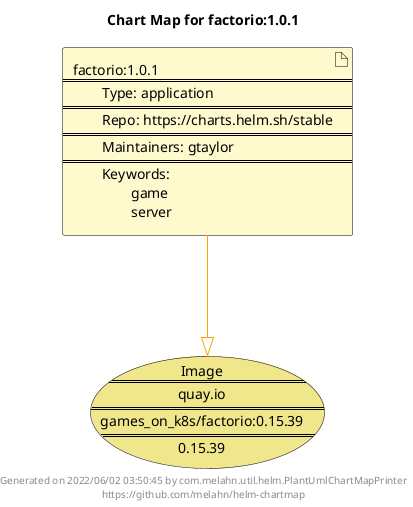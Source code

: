 @startuml
skinparam linetype ortho
skinparam backgroundColor white
skinparam usecaseBorderColor black
skinparam usecaseArrowColor LightSlateGray
skinparam artifactBorderColor black
skinparam artifactArrowColor LightSlateGray

title Chart Map for factorio:1.0.1

'There is one referenced Helm Chart
artifact "factorio:1.0.1\n====\n\tType: application\n====\n\tRepo: https://charts.helm.sh/stable\n====\n\tMaintainers: gtaylor\n====\n\tKeywords: \n\t\tgame\n\t\tserver" as factorio_1_0_1 #LemonChiffon

'There is one referenced Docker Image
usecase "Image\n====\nquay.io\n====\ngames_on_k8s/factorio:0.15.39\n====\n0.15.39" as quay_io_games_on_k8s_factorio_0_15_39 #Khaki

'Chart Dependencies
factorio_1_0_1--[#orange]-|>quay_io_games_on_k8s_factorio_0_15_39

center footer Generated on 2022/06/02 03:50:45 by com.melahn.util.helm.PlantUmlChartMapPrinter\nhttps://github.com/melahn/helm-chartmap
@enduml
